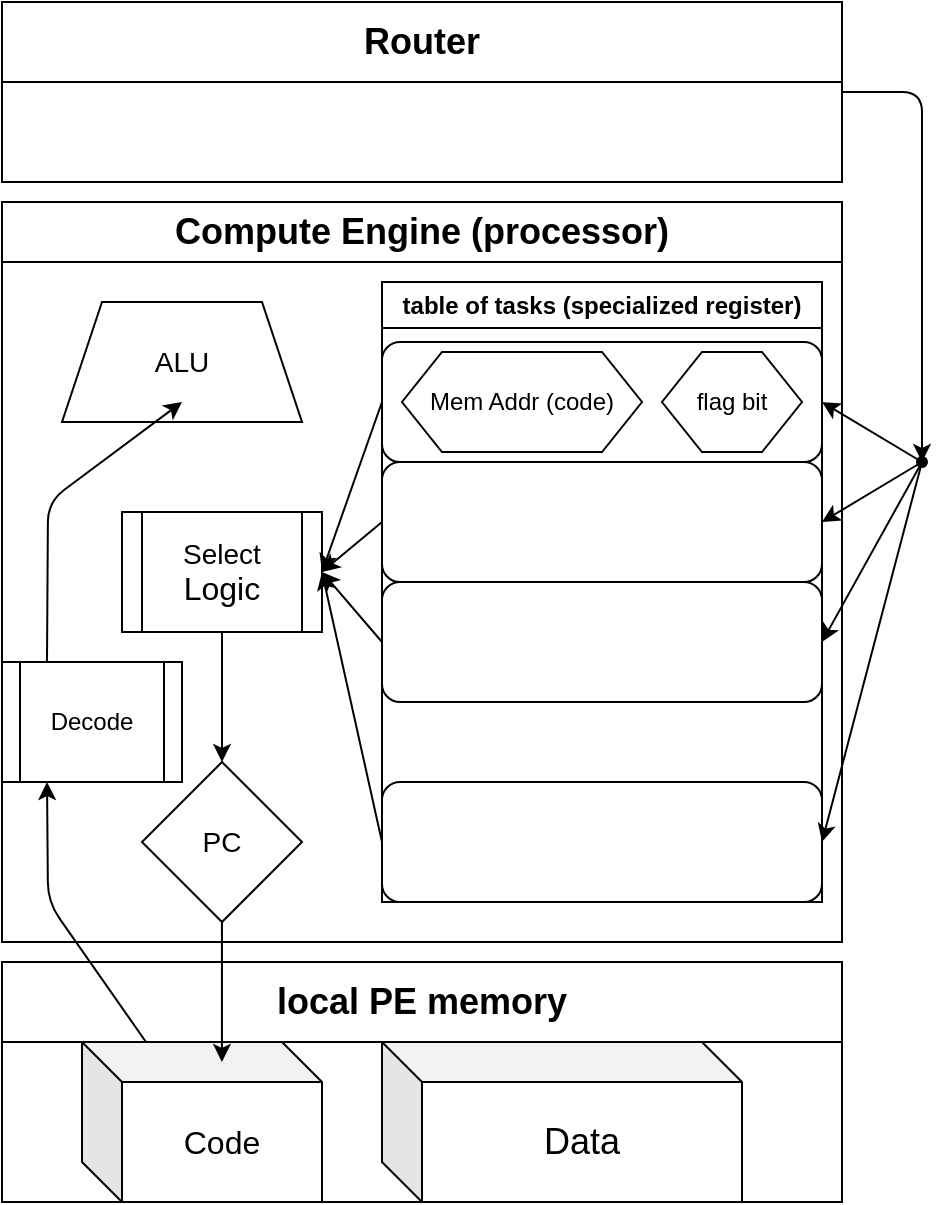 <mxfile scale="4" border="0">
    <diagram id="1w3zh8Y8zIVVGSpIhVbL" name="ページ1">
        <mxGraphModel dx="571" dy="483" grid="1" gridSize="10" guides="1" tooltips="1" connect="1" arrows="1" fold="1" page="1" pageScale="1" pageWidth="1654" pageHeight="1169" background="#ffffff" math="0" shadow="0">
            <root>
                <mxCell id="0"/>
                <mxCell id="1" parent="0"/>
                <mxCell id="13" value="&lt;font style=&quot;font-size: 18px;&quot;&gt;Compute Engine (processor)&lt;/font&gt;" style="swimlane;whiteSpace=wrap;html=1;startSize=30;" parent="1" vertex="1">
                    <mxGeometry x="20" y="150" width="420" height="370" as="geometry"/>
                </mxCell>
                <mxCell id="3" value="" style="rounded=1;whiteSpace=wrap;html=1;" parent="13" vertex="1">
                    <mxGeometry x="190" y="70" width="220" height="60" as="geometry"/>
                </mxCell>
                <mxCell id="14" value="&lt;font style=&quot;font-size: 14px;&quot;&gt;ALU&lt;/font&gt;" style="shape=trapezoid;perimeter=trapezoidPerimeter;whiteSpace=wrap;html=1;fixedSize=1;" parent="13" vertex="1">
                    <mxGeometry x="30" y="50" width="120" height="60" as="geometry"/>
                </mxCell>
                <mxCell id="28" style="edgeStyle=none;html=1;entryX=0.5;entryY=0;entryDx=0;entryDy=0;" parent="13" source="7" target="26" edge="1">
                    <mxGeometry relative="1" as="geometry"/>
                </mxCell>
                <mxCell id="7" value="&lt;font style=&quot;font-size: 14px;&quot;&gt;Select&lt;/font&gt;&lt;div&gt;&lt;font size=&quot;3&quot;&gt;Logic&lt;/font&gt;&lt;/div&gt;" style="shape=process;whiteSpace=wrap;html=1;backgroundOutline=1;" parent="13" vertex="1">
                    <mxGeometry x="60" y="155" width="100" height="60" as="geometry"/>
                </mxCell>
                <mxCell id="26" value="&lt;font style=&quot;font-size: 14px;&quot;&gt;PC&lt;/font&gt;" style="rhombus;whiteSpace=wrap;html=1;" parent="13" vertex="1">
                    <mxGeometry x="70" y="280" width="80" height="80" as="geometry"/>
                </mxCell>
                <mxCell id="36" value="Decode" style="shape=process;whiteSpace=wrap;html=1;backgroundOutline=1;" parent="13" vertex="1">
                    <mxGeometry y="230" width="90" height="60" as="geometry"/>
                </mxCell>
                <mxCell id="2" value="table of tasks (specialized register)" style="swimlane;whiteSpace=wrap;html=1;" parent="13" vertex="1">
                    <mxGeometry x="190" y="40" width="220" height="310" as="geometry"/>
                </mxCell>
                <mxCell id="6" value="" style="rounded=1;whiteSpace=wrap;html=1;" parent="2" vertex="1">
                    <mxGeometry y="150" width="220" height="60" as="geometry"/>
                </mxCell>
                <mxCell id="5" value="" style="rounded=1;whiteSpace=wrap;html=1;" parent="2" vertex="1">
                    <mxGeometry y="250" width="220" height="60" as="geometry"/>
                </mxCell>
                <mxCell id="4" value="" style="rounded=1;whiteSpace=wrap;html=1;" parent="2" vertex="1">
                    <mxGeometry y="90" width="220" height="60" as="geometry"/>
                </mxCell>
                <mxCell id="9" style="edgeStyle=none;html=1;exitX=0;exitY=0.5;exitDx=0;exitDy=0;entryX=1;entryY=0.5;entryDx=0;entryDy=0;" parent="13" source="3" target="7" edge="1">
                    <mxGeometry relative="1" as="geometry"/>
                </mxCell>
                <mxCell id="11" style="edgeStyle=none;html=1;exitX=0;exitY=0.5;exitDx=0;exitDy=0;entryX=1;entryY=0.5;entryDx=0;entryDy=0;" parent="13" source="6" target="7" edge="1">
                    <mxGeometry relative="1" as="geometry">
                        <mxPoint x="160" y="210" as="targetPoint"/>
                    </mxGeometry>
                </mxCell>
                <mxCell id="12" style="edgeStyle=none;html=1;exitX=0;exitY=0.5;exitDx=0;exitDy=0;entryX=1;entryY=0.5;entryDx=0;entryDy=0;" parent="13" source="5" target="7" edge="1">
                    <mxGeometry relative="1" as="geometry">
                        <mxPoint x="160" y="260" as="targetPoint"/>
                    </mxGeometry>
                </mxCell>
                <mxCell id="10" style="edgeStyle=none;html=1;exitX=0;exitY=0.5;exitDx=0;exitDy=0;entryX=1;entryY=0.5;entryDx=0;entryDy=0;" parent="13" source="4" target="7" edge="1">
                    <mxGeometry relative="1" as="geometry">
                        <mxPoint x="150" y="200" as="targetPoint"/>
                    </mxGeometry>
                </mxCell>
                <mxCell id="38" style="edgeStyle=none;html=1;exitX=0.25;exitY=0;exitDx=0;exitDy=0;entryX=0.5;entryY=0.833;entryDx=0;entryDy=0;entryPerimeter=0;" parent="13" source="36" target="14" edge="1">
                    <mxGeometry relative="1" as="geometry">
                        <Array as="points">
                            <mxPoint x="23" y="150"/>
                        </Array>
                    </mxGeometry>
                </mxCell>
                <mxCell id="24" value="Mem Addr (code)" style="shape=hexagon;perimeter=hexagonPerimeter2;whiteSpace=wrap;html=1;fixedSize=1;" parent="13" vertex="1">
                    <mxGeometry x="200" y="75" width="120" height="50" as="geometry"/>
                </mxCell>
                <mxCell id="25" value="flag bit" style="shape=hexagon;perimeter=hexagonPerimeter2;whiteSpace=wrap;html=1;fixedSize=1;" parent="13" vertex="1">
                    <mxGeometry x="330" y="75" width="70" height="50" as="geometry"/>
                </mxCell>
                <mxCell id="16" value="&lt;font style=&quot;font-size: 18px;&quot;&gt;Router&lt;/font&gt;" style="swimlane;whiteSpace=wrap;html=1;startSize=40;" parent="1" vertex="1">
                    <mxGeometry x="20" y="50" width="420" height="90" as="geometry"/>
                </mxCell>
                <mxCell id="20" style="edgeStyle=none;html=1;entryX=1;entryY=0.5;entryDx=0;entryDy=0;" parent="1" source="17" target="3" edge="1">
                    <mxGeometry relative="1" as="geometry"/>
                </mxCell>
                <mxCell id="21" style="edgeStyle=none;html=1;entryX=1;entryY=0.5;entryDx=0;entryDy=0;" parent="1" source="17" target="4" edge="1">
                    <mxGeometry relative="1" as="geometry"/>
                </mxCell>
                <mxCell id="22" style="edgeStyle=none;html=1;entryX=1;entryY=0.5;entryDx=0;entryDy=0;" parent="1" source="17" target="6" edge="1">
                    <mxGeometry relative="1" as="geometry"/>
                </mxCell>
                <mxCell id="23" style="edgeStyle=none;html=1;entryX=1;entryY=0.5;entryDx=0;entryDy=0;" parent="1" source="17" target="5" edge="1">
                    <mxGeometry relative="1" as="geometry"/>
                </mxCell>
                <mxCell id="17" value="" style="shape=waypoint;sketch=0;fillStyle=solid;size=6;pointerEvents=1;points=[];fillColor=none;resizable=0;rotatable=0;perimeter=centerPerimeter;snapToPoint=1;" parent="1" vertex="1">
                    <mxGeometry x="470" y="270" width="20" height="20" as="geometry"/>
                </mxCell>
                <mxCell id="19" style="edgeStyle=none;html=1;exitX=1;exitY=0.5;exitDx=0;exitDy=0;entryX=0.617;entryY=0.988;entryDx=0;entryDy=0;entryPerimeter=0;" parent="1" source="16" target="17" edge="1">
                    <mxGeometry relative="1" as="geometry">
                        <Array as="points">
                            <mxPoint x="480" y="95"/>
                        </Array>
                    </mxGeometry>
                </mxCell>
                <mxCell id="29" value="&lt;span style=&quot;font-size: 18px;&quot;&gt;local PE memory&lt;/span&gt;" style="swimlane;whiteSpace=wrap;html=1;startSize=40;" parent="1" vertex="1">
                    <mxGeometry x="20" y="530" width="420" height="120" as="geometry"/>
                </mxCell>
                <mxCell id="30" value="&lt;font size=&quot;3&quot;&gt;Code&lt;/font&gt;" style="shape=cube;whiteSpace=wrap;html=1;boundedLbl=1;backgroundOutline=1;darkOpacity=0.05;darkOpacity2=0.1;" parent="29" vertex="1">
                    <mxGeometry x="40" y="40" width="120" height="80" as="geometry"/>
                </mxCell>
                <mxCell id="31" value="&lt;font style=&quot;font-size: 18px;&quot;&gt;Data&lt;/font&gt;" style="shape=cube;whiteSpace=wrap;html=1;boundedLbl=1;backgroundOutline=1;darkOpacity=0.05;darkOpacity2=0.1;" parent="29" vertex="1">
                    <mxGeometry x="190" y="40" width="180" height="80" as="geometry"/>
                </mxCell>
                <mxCell id="32" style="edgeStyle=none;html=1;entryX=0.583;entryY=0.125;entryDx=0;entryDy=0;entryPerimeter=0;" parent="1" source="26" target="30" edge="1">
                    <mxGeometry relative="1" as="geometry"/>
                </mxCell>
                <mxCell id="37" style="edgeStyle=none;html=1;entryX=0.25;entryY=1;entryDx=0;entryDy=0;" parent="1" source="30" target="36" edge="1">
                    <mxGeometry relative="1" as="geometry">
                        <Array as="points">
                            <mxPoint x="43" y="500"/>
                        </Array>
                    </mxGeometry>
                </mxCell>
            </root>
        </mxGraphModel>
    </diagram>
</mxfile>